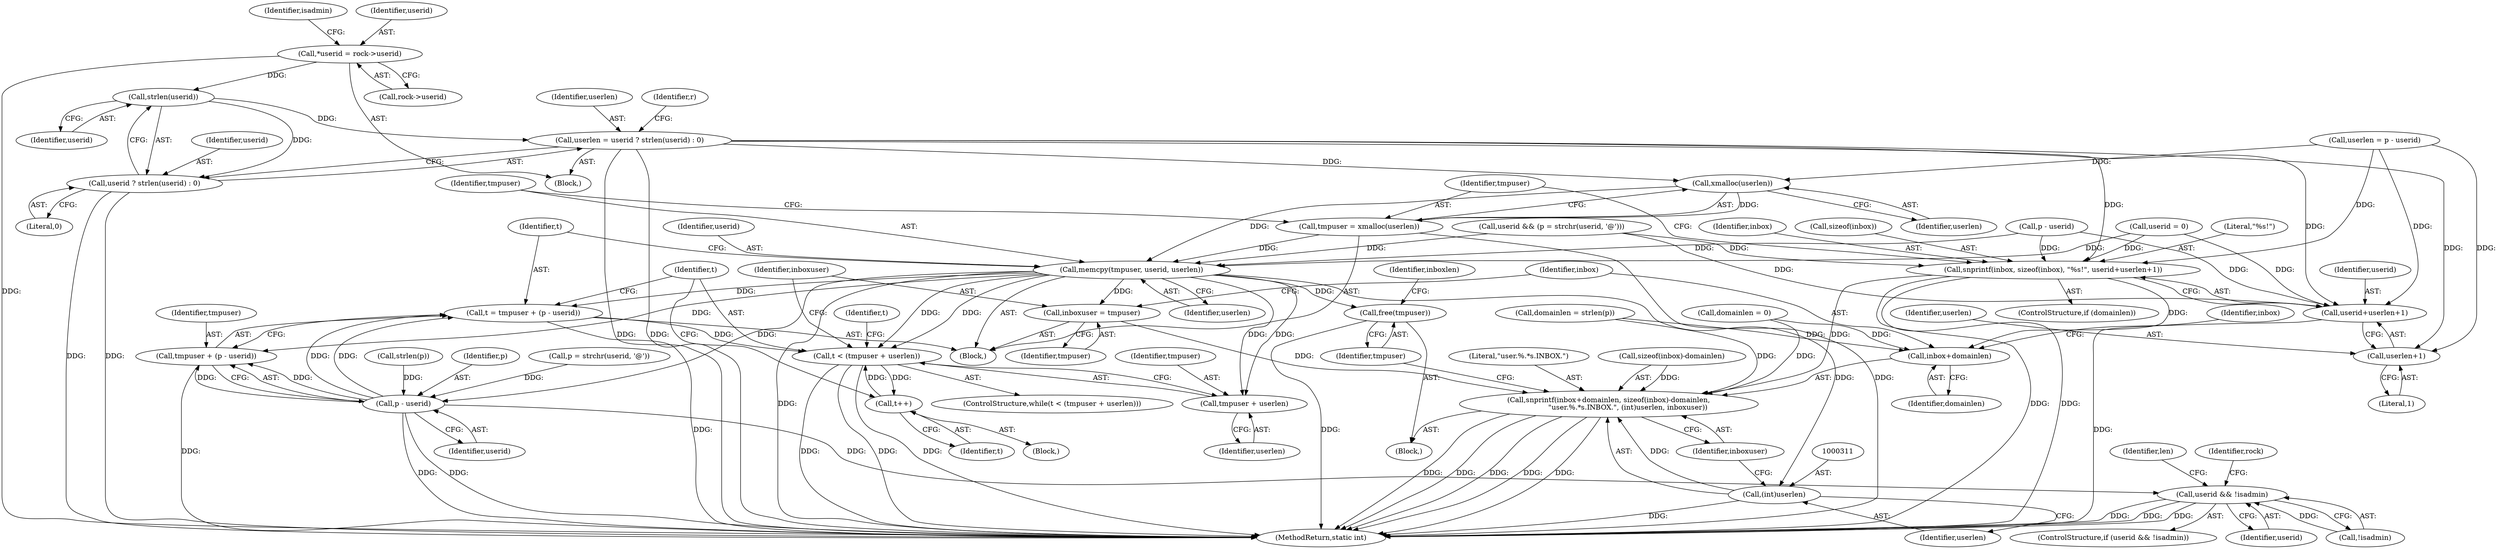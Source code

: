 digraph "0_cyrus-imapd_6bd33275368edfa71ae117de895488584678ac79@API" {
"1000165" [label="(Call,strlen(userid))"];
"1000133" [label="(Call,*userid = rock->userid)"];
"1000161" [label="(Call,userlen = userid ? strlen(userid) : 0)"];
"1000250" [label="(Call,snprintf(inbox, sizeof(inbox), \"%s!\", userid+userlen+1))"];
"1000301" [label="(Call,snprintf(inbox+domainlen, sizeof(inbox)-domainlen,\n                 \"user.%.*s.INBOX.\", (int)userlen, inboxuser))"];
"1000302" [label="(Call,inbox+domainlen)"];
"1000255" [label="(Call,userid+userlen+1)"];
"1000257" [label="(Call,userlen+1)"];
"1000267" [label="(Call,xmalloc(userlen))"];
"1000265" [label="(Call,tmpuser = xmalloc(userlen))"];
"1000269" [label="(Call,memcpy(tmpuser, userid, userlen))"];
"1000273" [label="(Call,t = tmpuser + (p - userid))"];
"1000281" [label="(Call,t < (tmpuser + userlen))"];
"1000296" [label="(Call,t++)"];
"1000275" [label="(Call,tmpuser + (p - userid))"];
"1000277" [label="(Call,p - userid)"];
"1000440" [label="(Call,userid && !isadmin)"];
"1000283" [label="(Call,tmpuser + userlen)"];
"1000298" [label="(Call,inboxuser = tmpuser)"];
"1000310" [label="(Call,(int)userlen)"];
"1000314" [label="(Call,free(tmpuser))"];
"1000163" [label="(Call,userid ? strlen(userid) : 0)"];
"1000225" [label="(Call,strlen(p))"];
"1000161" [label="(Call,userlen = userid ? strlen(userid) : 0)"];
"1000164" [label="(Identifier,userid)"];
"1000439" [label="(ControlStructure,if (userid && !isadmin))"];
"1000442" [label="(Call,!isadmin)"];
"1000165" [label="(Call,strlen(userid))"];
"1000257" [label="(Call,userlen+1)"];
"1000210" [label="(Call,userid && (p = strchr(userid, '@')))"];
"1000302" [label="(Call,inbox+domainlen)"];
"1000275" [label="(Call,tmpuser + (p - userid))"];
"1000296" [label="(Call,t++)"];
"1000284" [label="(Identifier,tmpuser)"];
"1000273" [label="(Call,t = tmpuser + (p - userid))"];
"1000300" [label="(Identifier,tmpuser)"];
"1000254" [label="(Literal,\"%s!\")"];
"1000258" [label="(Identifier,userlen)"];
"1000772" [label="(MethodReturn,static int)"];
"1000270" [label="(Identifier,tmpuser)"];
"1000251" [label="(Identifier,inbox)"];
"1000163" [label="(Call,userid ? strlen(userid) : 0)"];
"1000315" [label="(Identifier,tmpuser)"];
"1000286" [label="(Block,)"];
"1000297" [label="(Identifier,t)"];
"1000255" [label="(Call,userid+userlen+1)"];
"1000223" [label="(Call,domainlen = strlen(p))"];
"1000218" [label="(Call,userlen = p - userid)"];
"1000274" [label="(Identifier,t)"];
"1000157" [label="(Call,domainlen = 0)"];
"1000314" [label="(Call,free(tmpuser))"];
"1000303" [label="(Identifier,inbox)"];
"1000304" [label="(Identifier,domainlen)"];
"1000272" [label="(Identifier,userlen)"];
"1000271" [label="(Identifier,userid)"];
"1000269" [label="(Call,memcpy(tmpuser, userid, userlen))"];
"1000279" [label="(Identifier,userid)"];
"1000220" [label="(Call,p - userid)"];
"1000250" [label="(Call,snprintf(inbox, sizeof(inbox), \"%s!\", userid+userlen+1))"];
"1000267" [label="(Call,xmalloc(userlen))"];
"1000310" [label="(Call,(int)userlen)"];
"1000298" [label="(Call,inboxuser = tmpuser)"];
"1000265" [label="(Call,tmpuser = xmalloc(userlen))"];
"1000621" [label="(Identifier,len)"];
"1000317" [label="(Identifier,inboxlen)"];
"1000248" [label="(ControlStructure,if (domainlen))"];
"1000280" [label="(ControlStructure,while(t < (tmpuser + userlen)))"];
"1000312" [label="(Identifier,userlen)"];
"1000241" [label="(Block,)"];
"1000441" [label="(Identifier,userid)"];
"1000277" [label="(Call,p - userid)"];
"1000281" [label="(Call,t < (tmpuser + userlen))"];
"1000440" [label="(Call,userid && !isadmin)"];
"1000167" [label="(Literal,0)"];
"1000162" [label="(Identifier,userlen)"];
"1000309" [label="(Literal,\"user.%.*s.INBOX.\")"];
"1000259" [label="(Literal,1)"];
"1000256" [label="(Identifier,userid)"];
"1000252" [label="(Call,sizeof(inbox))"];
"1000264" [label="(Block,)"];
"1000299" [label="(Identifier,inboxuser)"];
"1000447" [label="(Identifier,rock)"];
"1000131" [label="(Block,)"];
"1000140" [label="(Identifier,isadmin)"];
"1000134" [label="(Identifier,userid)"];
"1000301" [label="(Call,snprintf(inbox+domainlen, sizeof(inbox)-domainlen,\n                 \"user.%.*s.INBOX.\", (int)userlen, inboxuser))"];
"1000307" [label="(Identifier,inbox)"];
"1000276" [label="(Identifier,tmpuser)"];
"1000283" [label="(Call,tmpuser + userlen)"];
"1000278" [label="(Identifier,p)"];
"1000266" [label="(Identifier,tmpuser)"];
"1000313" [label="(Identifier,inboxuser)"];
"1000282" [label="(Identifier,t)"];
"1000285" [label="(Identifier,userlen)"];
"1000133" [label="(Call,*userid = rock->userid)"];
"1000268" [label="(Identifier,userlen)"];
"1000186" [label="(Call,userid = 0)"];
"1000290" [label="(Identifier,t)"];
"1000305" [label="(Call,sizeof(inbox)-domainlen)"];
"1000166" [label="(Identifier,userid)"];
"1000172" [label="(Identifier,r)"];
"1000135" [label="(Call,rock->userid)"];
"1000212" [label="(Call,p = strchr(userid, '@'))"];
"1000165" -> "1000163"  [label="AST: "];
"1000165" -> "1000166"  [label="CFG: "];
"1000166" -> "1000165"  [label="AST: "];
"1000163" -> "1000165"  [label="CFG: "];
"1000165" -> "1000161"  [label="DDG: "];
"1000165" -> "1000163"  [label="DDG: "];
"1000133" -> "1000165"  [label="DDG: "];
"1000133" -> "1000131"  [label="AST: "];
"1000133" -> "1000135"  [label="CFG: "];
"1000134" -> "1000133"  [label="AST: "];
"1000135" -> "1000133"  [label="AST: "];
"1000140" -> "1000133"  [label="CFG: "];
"1000133" -> "1000772"  [label="DDG: "];
"1000161" -> "1000131"  [label="AST: "];
"1000161" -> "1000163"  [label="CFG: "];
"1000162" -> "1000161"  [label="AST: "];
"1000163" -> "1000161"  [label="AST: "];
"1000172" -> "1000161"  [label="CFG: "];
"1000161" -> "1000772"  [label="DDG: "];
"1000161" -> "1000772"  [label="DDG: "];
"1000161" -> "1000250"  [label="DDG: "];
"1000161" -> "1000255"  [label="DDG: "];
"1000161" -> "1000257"  [label="DDG: "];
"1000161" -> "1000267"  [label="DDG: "];
"1000250" -> "1000248"  [label="AST: "];
"1000250" -> "1000255"  [label="CFG: "];
"1000251" -> "1000250"  [label="AST: "];
"1000252" -> "1000250"  [label="AST: "];
"1000254" -> "1000250"  [label="AST: "];
"1000255" -> "1000250"  [label="AST: "];
"1000266" -> "1000250"  [label="CFG: "];
"1000250" -> "1000772"  [label="DDG: "];
"1000250" -> "1000772"  [label="DDG: "];
"1000186" -> "1000250"  [label="DDG: "];
"1000220" -> "1000250"  [label="DDG: "];
"1000210" -> "1000250"  [label="DDG: "];
"1000218" -> "1000250"  [label="DDG: "];
"1000250" -> "1000301"  [label="DDG: "];
"1000250" -> "1000302"  [label="DDG: "];
"1000301" -> "1000241"  [label="AST: "];
"1000301" -> "1000313"  [label="CFG: "];
"1000302" -> "1000301"  [label="AST: "];
"1000305" -> "1000301"  [label="AST: "];
"1000309" -> "1000301"  [label="AST: "];
"1000310" -> "1000301"  [label="AST: "];
"1000313" -> "1000301"  [label="AST: "];
"1000315" -> "1000301"  [label="CFG: "];
"1000301" -> "1000772"  [label="DDG: "];
"1000301" -> "1000772"  [label="DDG: "];
"1000301" -> "1000772"  [label="DDG: "];
"1000301" -> "1000772"  [label="DDG: "];
"1000301" -> "1000772"  [label="DDG: "];
"1000157" -> "1000301"  [label="DDG: "];
"1000223" -> "1000301"  [label="DDG: "];
"1000305" -> "1000301"  [label="DDG: "];
"1000310" -> "1000301"  [label="DDG: "];
"1000298" -> "1000301"  [label="DDG: "];
"1000302" -> "1000304"  [label="CFG: "];
"1000303" -> "1000302"  [label="AST: "];
"1000304" -> "1000302"  [label="AST: "];
"1000307" -> "1000302"  [label="CFG: "];
"1000157" -> "1000302"  [label="DDG: "];
"1000223" -> "1000302"  [label="DDG: "];
"1000255" -> "1000257"  [label="CFG: "];
"1000256" -> "1000255"  [label="AST: "];
"1000257" -> "1000255"  [label="AST: "];
"1000255" -> "1000772"  [label="DDG: "];
"1000186" -> "1000255"  [label="DDG: "];
"1000220" -> "1000255"  [label="DDG: "];
"1000210" -> "1000255"  [label="DDG: "];
"1000218" -> "1000255"  [label="DDG: "];
"1000257" -> "1000259"  [label="CFG: "];
"1000258" -> "1000257"  [label="AST: "];
"1000259" -> "1000257"  [label="AST: "];
"1000218" -> "1000257"  [label="DDG: "];
"1000267" -> "1000265"  [label="AST: "];
"1000267" -> "1000268"  [label="CFG: "];
"1000268" -> "1000267"  [label="AST: "];
"1000265" -> "1000267"  [label="CFG: "];
"1000267" -> "1000265"  [label="DDG: "];
"1000218" -> "1000267"  [label="DDG: "];
"1000267" -> "1000269"  [label="DDG: "];
"1000265" -> "1000264"  [label="AST: "];
"1000266" -> "1000265"  [label="AST: "];
"1000270" -> "1000265"  [label="CFG: "];
"1000265" -> "1000772"  [label="DDG: "];
"1000265" -> "1000269"  [label="DDG: "];
"1000269" -> "1000264"  [label="AST: "];
"1000269" -> "1000272"  [label="CFG: "];
"1000270" -> "1000269"  [label="AST: "];
"1000271" -> "1000269"  [label="AST: "];
"1000272" -> "1000269"  [label="AST: "];
"1000274" -> "1000269"  [label="CFG: "];
"1000269" -> "1000772"  [label="DDG: "];
"1000186" -> "1000269"  [label="DDG: "];
"1000220" -> "1000269"  [label="DDG: "];
"1000210" -> "1000269"  [label="DDG: "];
"1000269" -> "1000273"  [label="DDG: "];
"1000269" -> "1000275"  [label="DDG: "];
"1000269" -> "1000277"  [label="DDG: "];
"1000269" -> "1000281"  [label="DDG: "];
"1000269" -> "1000281"  [label="DDG: "];
"1000269" -> "1000283"  [label="DDG: "];
"1000269" -> "1000283"  [label="DDG: "];
"1000269" -> "1000298"  [label="DDG: "];
"1000269" -> "1000310"  [label="DDG: "];
"1000269" -> "1000314"  [label="DDG: "];
"1000273" -> "1000264"  [label="AST: "];
"1000273" -> "1000275"  [label="CFG: "];
"1000274" -> "1000273"  [label="AST: "];
"1000275" -> "1000273"  [label="AST: "];
"1000282" -> "1000273"  [label="CFG: "];
"1000273" -> "1000772"  [label="DDG: "];
"1000277" -> "1000273"  [label="DDG: "];
"1000277" -> "1000273"  [label="DDG: "];
"1000273" -> "1000281"  [label="DDG: "];
"1000281" -> "1000280"  [label="AST: "];
"1000281" -> "1000283"  [label="CFG: "];
"1000282" -> "1000281"  [label="AST: "];
"1000283" -> "1000281"  [label="AST: "];
"1000290" -> "1000281"  [label="CFG: "];
"1000299" -> "1000281"  [label="CFG: "];
"1000281" -> "1000772"  [label="DDG: "];
"1000281" -> "1000772"  [label="DDG: "];
"1000281" -> "1000772"  [label="DDG: "];
"1000296" -> "1000281"  [label="DDG: "];
"1000281" -> "1000296"  [label="DDG: "];
"1000296" -> "1000286"  [label="AST: "];
"1000296" -> "1000297"  [label="CFG: "];
"1000297" -> "1000296"  [label="AST: "];
"1000282" -> "1000296"  [label="CFG: "];
"1000275" -> "1000277"  [label="CFG: "];
"1000276" -> "1000275"  [label="AST: "];
"1000277" -> "1000275"  [label="AST: "];
"1000275" -> "1000772"  [label="DDG: "];
"1000277" -> "1000275"  [label="DDG: "];
"1000277" -> "1000275"  [label="DDG: "];
"1000277" -> "1000279"  [label="CFG: "];
"1000278" -> "1000277"  [label="AST: "];
"1000279" -> "1000277"  [label="AST: "];
"1000277" -> "1000772"  [label="DDG: "];
"1000277" -> "1000772"  [label="DDG: "];
"1000212" -> "1000277"  [label="DDG: "];
"1000225" -> "1000277"  [label="DDG: "];
"1000277" -> "1000440"  [label="DDG: "];
"1000440" -> "1000439"  [label="AST: "];
"1000440" -> "1000441"  [label="CFG: "];
"1000440" -> "1000442"  [label="CFG: "];
"1000441" -> "1000440"  [label="AST: "];
"1000442" -> "1000440"  [label="AST: "];
"1000447" -> "1000440"  [label="CFG: "];
"1000621" -> "1000440"  [label="CFG: "];
"1000440" -> "1000772"  [label="DDG: "];
"1000440" -> "1000772"  [label="DDG: "];
"1000440" -> "1000772"  [label="DDG: "];
"1000442" -> "1000440"  [label="DDG: "];
"1000283" -> "1000285"  [label="CFG: "];
"1000284" -> "1000283"  [label="AST: "];
"1000285" -> "1000283"  [label="AST: "];
"1000298" -> "1000264"  [label="AST: "];
"1000298" -> "1000300"  [label="CFG: "];
"1000299" -> "1000298"  [label="AST: "];
"1000300" -> "1000298"  [label="AST: "];
"1000303" -> "1000298"  [label="CFG: "];
"1000310" -> "1000312"  [label="CFG: "];
"1000311" -> "1000310"  [label="AST: "];
"1000312" -> "1000310"  [label="AST: "];
"1000313" -> "1000310"  [label="CFG: "];
"1000310" -> "1000772"  [label="DDG: "];
"1000314" -> "1000241"  [label="AST: "];
"1000314" -> "1000315"  [label="CFG: "];
"1000315" -> "1000314"  [label="AST: "];
"1000317" -> "1000314"  [label="CFG: "];
"1000314" -> "1000772"  [label="DDG: "];
"1000163" -> "1000167"  [label="CFG: "];
"1000164" -> "1000163"  [label="AST: "];
"1000167" -> "1000163"  [label="AST: "];
"1000163" -> "1000772"  [label="DDG: "];
"1000163" -> "1000772"  [label="DDG: "];
}
